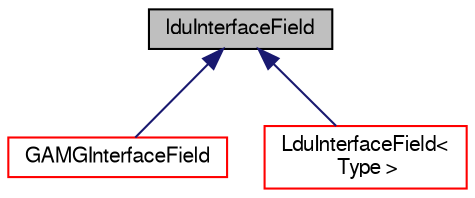 digraph "lduInterfaceField"
{
  bgcolor="transparent";
  edge [fontname="FreeSans",fontsize="10",labelfontname="FreeSans",labelfontsize="10"];
  node [fontname="FreeSans",fontsize="10",shape=record];
  Node0 [label="lduInterfaceField",height=0.2,width=0.4,color="black", fillcolor="grey75", style="filled", fontcolor="black"];
  Node0 -> Node1 [dir="back",color="midnightblue",fontsize="10",style="solid",fontname="FreeSans"];
  Node1 [label="GAMGInterfaceField",height=0.2,width=0.4,color="red",URL="$a27010.html",tooltip="Abstract base class for GAMG agglomerated interface fields. "];
  Node0 -> Node9 [dir="back",color="midnightblue",fontsize="10",style="solid",fontname="FreeSans"];
  Node9 [label="LduInterfaceField\<\l Type \>",height=0.2,width=0.4,color="red",URL="$a26782.html",tooltip="An abstract base class for implicitly-coupled interface fields e.g. processor and cyclic patch fields..."];
}
